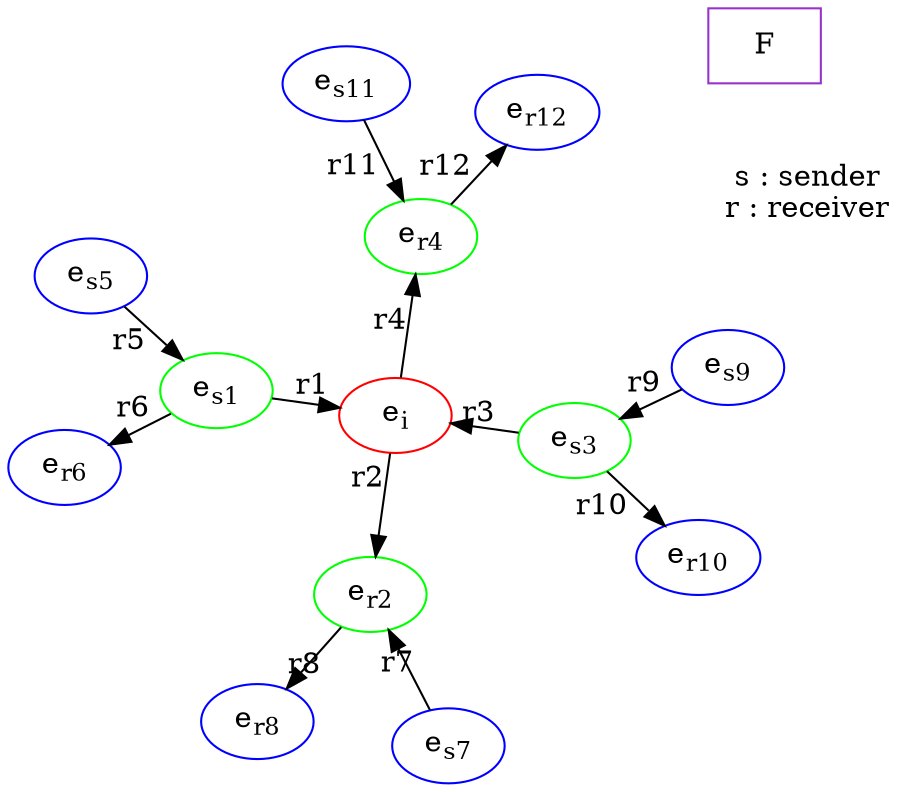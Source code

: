 digraph G {
 rankdir="LR";
 layout="neato";
 l0 [shape=plaintext, label="s : sender\nr : receiver"];
 ei[label=<e<SUB>i</SUB>>] [color=red]
 F [shape=box] [color=darkorchid]
 es1[label=<e<SUB>s1</SUB>>] [color=green]
 er2[label=<e<SUB>r2</SUB>>] [color=green]
 es3[label=<e<SUB>s3</SUB>>] [color=green]
 er4[label=<e<SUB>r4</SUB>>] [color=green]

 e5[label=<e<SUB>s5</SUB>>] [color=blue]
 e6[label=<e<SUB>r6</SUB>>] [color=blue]
 e7[label=<e<SUB>s7</SUB>>] [color=blue]
 e8[label=<e<SUB>r8</SUB>>] [color=blue]
 e9[label=<e<SUB>s9</SUB>>] [color=blue]
 e10[label=<e<SUB>r10</SUB>>] [color=blue]
 e11[label=<e<SUB>s11</SUB>>] [color=blue]
 e12[label=<e<SUB>r12</SUB>>] [color=blue]

 ei -> er2 [ label="r2" ];
 es1 -> ei [ label="r1" ];
 ei -> er4 [ label="r4" ];
 es3 -> ei [ label="r3" ];

 e5 -> es1 [ label="r5" ];
 es1 -> e6 [ label="r6" ];
 e7 -> er2 [ label="r7" ];
 er2 -> e8 [ label="r8" ];
 e9 -> es3 [ label="r9" ];
 es3 -> e10 [ label="r10" ];
 e11 -> er4 [ label="r11" ];
 er4 -> e12 [ label="r12" ];

}
